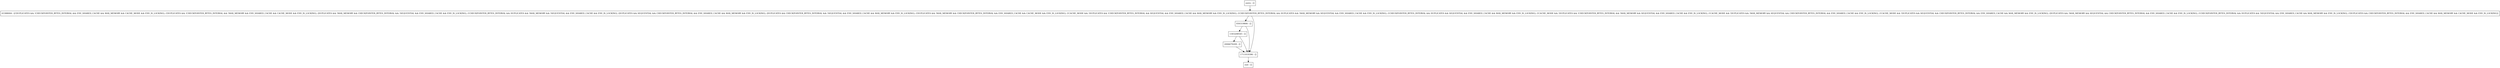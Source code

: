 digraph wakeupAfterWrite {
node [shape=record];
entry [label="entry - []"];
exit [label="exit - []"];
930319806 [label="930319806 - []"];
1303208545 [label="1303208545 - []"];
2006679209 [label="2006679209 - []"];
63388004 [label="63388004 - [(!DUPLICATES && !CHECKPOINTER_BYTES_INTERVAL && ENV_SHARED_CACHE && MAX_MEMORY && CACHE_MODE && ENV_IS_LOCKING), (!DUPLICATES && !CHECKPOINTER_BYTES_INTERVAL && !MAX_MEMORY && ENV_SHARED_CACHE && CACHE_MODE && ENV_IS_LOCKING), (DUPLICATES && !MAX_MEMORY && CHECKPOINTER_BYTES_INTERVAL && !SEQUENTIAL && ENV_SHARED_CACHE && ENV_IS_LOCKING), (!CHECKPOINTER_BYTES_INTERVAL && DUPLICATES && !MAX_MEMORY && !SEQUENTIAL && ENV_SHARED_CACHE && ENV_IS_LOCKING), (DUPLICATES && SEQUENTIAL && CHECKPOINTER_BYTES_INTERVAL && ENV_SHARED_CACHE && MAX_MEMORY && ENV_IS_LOCKING), (DUPLICATES && CHECKPOINTER_BYTES_INTERVAL && !SEQUENTIAL && ENV_SHARED_CACHE && MAX_MEMORY && ENV_IS_LOCKING), (!DUPLICATES && !MAX_MEMORY && CHECKPOINTER_BYTES_INTERVAL && ENV_SHARED_CACHE && CACHE_MODE && ENV_IS_LOCKING), (!CACHE_MODE && !DUPLICATES && !CHECKPOINTER_BYTES_INTERVAL && SEQUENTIAL && ENV_SHARED_CACHE && MAX_MEMORY && ENV_IS_LOCKING), (!CHECKPOINTER_BYTES_INTERVAL && DUPLICATES && !MAX_MEMORY && SEQUENTIAL && ENV_SHARED_CACHE && ENV_IS_LOCKING), (!CHECKPOINTER_BYTES_INTERVAL && DUPLICATES && SEQUENTIAL && ENV_SHARED_CACHE && MAX_MEMORY && ENV_IS_LOCKING), (!CACHE_MODE && !DUPLICATES && !CHECKPOINTER_BYTES_INTERVAL && !MAX_MEMORY && SEQUENTIAL && ENV_SHARED_CACHE && ENV_IS_LOCKING), (!CACHE_MODE && !DUPLICATES && !MAX_MEMORY && SEQUENTIAL && CHECKPOINTER_BYTES_INTERVAL && ENV_SHARED_CACHE && ENV_IS_LOCKING), (!CACHE_MODE && !DUPLICATES && SEQUENTIAL && CHECKPOINTER_BYTES_INTERVAL && ENV_SHARED_CACHE && MAX_MEMORY && ENV_IS_LOCKING), (DUPLICATES && !MAX_MEMORY && SEQUENTIAL && CHECKPOINTER_BYTES_INTERVAL && ENV_SHARED_CACHE && ENV_IS_LOCKING), (!CHECKPOINTER_BYTES_INTERVAL && DUPLICATES && !SEQUENTIAL && ENV_SHARED_CACHE && MAX_MEMORY && ENV_IS_LOCKING), (!DUPLICATES && CHECKPOINTER_BYTES_INTERVAL && ENV_SHARED_CACHE && MAX_MEMORY && CACHE_MODE && ENV_IS_LOCKING)]"];
1711019396 [label="1711019396 - []"];
entry;
exit;
entry -> 63388004;
930319806 -> 1303208545;
930319806 -> 1711019396;
1303208545 -> 2006679209;
1303208545 -> 1711019396;
2006679209 -> 1711019396;
63388004 -> 930319806;
63388004 -> 1711019396;
1711019396 -> exit;
}
